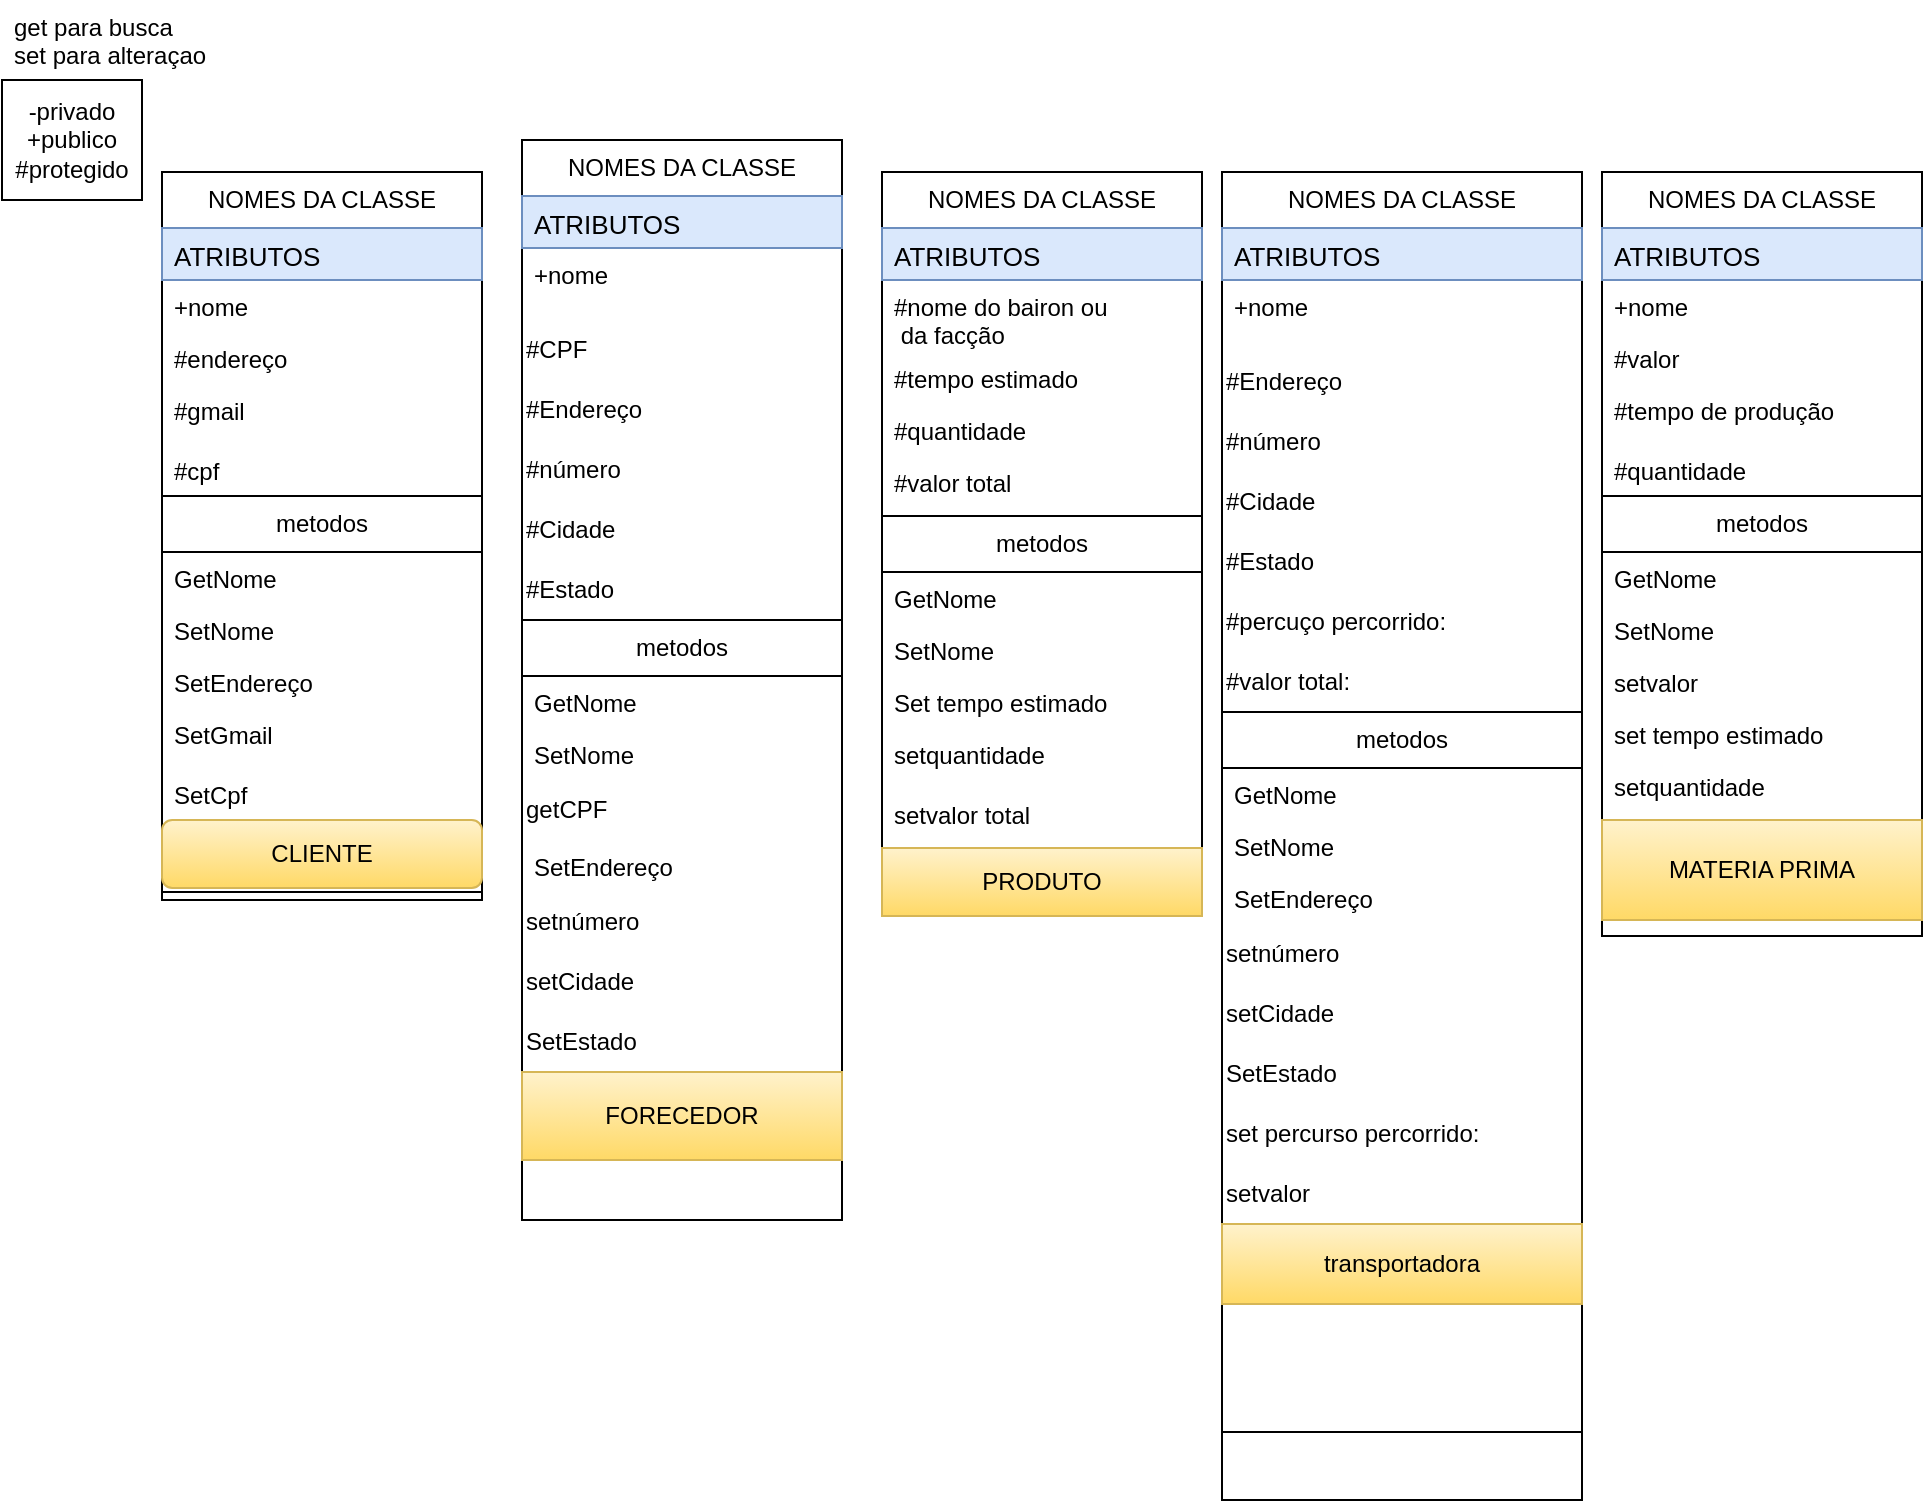 <mxfile version="24.6.2" type="device" pages="2">
  <diagram id="ZjsQD4Zn1ImO3mJ7yhCG" name="Página-3">
    <mxGraphModel dx="1647" dy="888" grid="1" gridSize="10" guides="1" tooltips="1" connect="1" arrows="1" fold="1" page="1" pageScale="1" pageWidth="827" pageHeight="1169" math="0" shadow="0">
      <root>
        <mxCell id="0" />
        <mxCell id="1" parent="0" />
        <mxCell id="WRBXZSsUEk65_wia63fD-1" value="-privado&lt;div&gt;+publico&lt;/div&gt;&lt;div&gt;#protegido&lt;/div&gt;" style="rounded=0;whiteSpace=wrap;html=1;" parent="1" vertex="1">
          <mxGeometry x="220" y="60" width="70" height="60" as="geometry" />
        </mxCell>
        <mxCell id="q6ItzHJo7vHOOcgsl3B0-2" value="NOMES DA CLASSE" style="swimlane;fontStyle=0;align=center;verticalAlign=top;childLayout=stackLayout;horizontal=1;startSize=28;horizontalStack=0;resizeParent=1;resizeLast=0;collapsible=1;marginBottom=0;rounded=0;shadow=0;strokeWidth=1;" parent="1" vertex="1">
          <mxGeometry x="300" y="106" width="160" height="364" as="geometry">
            <mxRectangle x="300" y="106" width="160" height="26" as="alternateBounds" />
          </mxGeometry>
        </mxCell>
        <mxCell id="q6ItzHJo7vHOOcgsl3B0-3" value="ATRIBUTOS" style="text;align=left;verticalAlign=top;spacingLeft=4;spacingRight=4;overflow=hidden;rotatable=0;points=[[0,0.5],[1,0.5]];portConstraint=eastwest;fontSize=13;fillColor=#dae8fc;strokeColor=#6c8ebf;" parent="q6ItzHJo7vHOOcgsl3B0-2" vertex="1">
          <mxGeometry y="28" width="160" height="26" as="geometry" />
        </mxCell>
        <mxCell id="qT6aoKN0gsv3qzWz-BWw-1" value="+nome" style="text;align=left;verticalAlign=top;spacingLeft=4;spacingRight=4;overflow=hidden;rotatable=0;points=[[0,0.5],[1,0.5]];portConstraint=eastwest;rounded=0;shadow=0;html=0;" parent="q6ItzHJo7vHOOcgsl3B0-2" vertex="1">
          <mxGeometry y="54" width="160" height="26" as="geometry" />
        </mxCell>
        <mxCell id="qT6aoKN0gsv3qzWz-BWw-3" value="#endereço" style="text;align=left;verticalAlign=top;spacingLeft=4;spacingRight=4;overflow=hidden;rotatable=0;points=[[0,0.5],[1,0.5]];portConstraint=eastwest;" parent="q6ItzHJo7vHOOcgsl3B0-2" vertex="1">
          <mxGeometry y="80" width="160" height="26" as="geometry" />
        </mxCell>
        <mxCell id="qT6aoKN0gsv3qzWz-BWw-4" value="#gmail" style="text;align=left;verticalAlign=top;spacingLeft=4;spacingRight=4;overflow=hidden;rotatable=0;points=[[0,0.5],[1,0.5]];portConstraint=eastwest;" parent="q6ItzHJo7vHOOcgsl3B0-2" vertex="1">
          <mxGeometry y="106" width="160" height="30" as="geometry" />
        </mxCell>
        <mxCell id="qT6aoKN0gsv3qzWz-BWw-5" value="#cpf" style="text;align=left;verticalAlign=top;spacingLeft=4;spacingRight=4;overflow=hidden;rotatable=0;points=[[0,0.5],[1,0.5]];portConstraint=eastwest;" parent="q6ItzHJo7vHOOcgsl3B0-2" vertex="1">
          <mxGeometry y="136" width="160" height="26" as="geometry" />
        </mxCell>
        <mxCell id="ZEnkZMyuvbOfhTVI-6Sg-18" value="metodos" style="swimlane;fontStyle=0;align=center;verticalAlign=top;childLayout=stackLayout;horizontal=1;startSize=28;horizontalStack=0;resizeParent=1;resizeLast=0;collapsible=1;marginBottom=0;rounded=0;shadow=0;strokeWidth=1;" parent="q6ItzHJo7vHOOcgsl3B0-2" vertex="1">
          <mxGeometry y="162" width="160" height="198" as="geometry">
            <mxRectangle x="550" y="140" width="160" height="26" as="alternateBounds" />
          </mxGeometry>
        </mxCell>
        <mxCell id="Az78sDmThMQOpENmXL_Y-1" value="GetNome" style="text;align=left;verticalAlign=top;spacingLeft=4;spacingRight=4;overflow=hidden;rotatable=0;points=[[0,0.5],[1,0.5]];portConstraint=eastwest;rounded=0;shadow=0;html=0;" parent="ZEnkZMyuvbOfhTVI-6Sg-18" vertex="1">
          <mxGeometry y="28" width="160" height="26" as="geometry" />
        </mxCell>
        <mxCell id="Az78sDmThMQOpENmXL_Y-2" value="SetNome" style="text;align=left;verticalAlign=top;spacingLeft=4;spacingRight=4;overflow=hidden;rotatable=0;points=[[0,0.5],[1,0.5]];portConstraint=eastwest;rounded=0;shadow=0;html=0;" parent="ZEnkZMyuvbOfhTVI-6Sg-18" vertex="1">
          <mxGeometry y="54" width="160" height="26" as="geometry" />
        </mxCell>
        <mxCell id="0FxYmiU8LyKzbmNp2-0B-2" value="SetEndereço" style="text;align=left;verticalAlign=top;spacingLeft=4;spacingRight=4;overflow=hidden;rotatable=0;points=[[0,0.5],[1,0.5]];portConstraint=eastwest;" parent="ZEnkZMyuvbOfhTVI-6Sg-18" vertex="1">
          <mxGeometry y="80" width="160" height="26" as="geometry" />
        </mxCell>
        <mxCell id="0FxYmiU8LyKzbmNp2-0B-4" value="SetGmail" style="text;align=left;verticalAlign=top;spacingLeft=4;spacingRight=4;overflow=hidden;rotatable=0;points=[[0,0.5],[1,0.5]];portConstraint=eastwest;" parent="ZEnkZMyuvbOfhTVI-6Sg-18" vertex="1">
          <mxGeometry y="106" width="160" height="30" as="geometry" />
        </mxCell>
        <mxCell id="0FxYmiU8LyKzbmNp2-0B-6" value="SetCpf" style="text;align=left;verticalAlign=top;spacingLeft=4;spacingRight=4;overflow=hidden;rotatable=0;points=[[0,0.5],[1,0.5]];portConstraint=eastwest;" parent="ZEnkZMyuvbOfhTVI-6Sg-18" vertex="1">
          <mxGeometry y="136" width="160" height="26" as="geometry" />
        </mxCell>
        <mxCell id="EC1mZTwHQ47Fe4fI_uGZ-62" value="CLIENTE" style="rounded=1;whiteSpace=wrap;html=1;align=center;fillColor=#fff2cc;strokeColor=#d6b656;gradientColor=#ffd966;" parent="ZEnkZMyuvbOfhTVI-6Sg-18" vertex="1">
          <mxGeometry y="162" width="160" height="34" as="geometry" />
        </mxCell>
        <mxCell id="qT6aoKN0gsv3qzWz-BWw-6" value="get para busca" style="text;align=left;verticalAlign=top;spacingLeft=4;spacingRight=4;overflow=hidden;rotatable=0;points=[[0,0.5],[1,0.5]];portConstraint=eastwest;" parent="1" vertex="1">
          <mxGeometry x="220" y="20" width="160" height="26" as="geometry" />
        </mxCell>
        <mxCell id="0FxYmiU8LyKzbmNp2-0B-7" value="set para alteraçao" style="text;align=left;verticalAlign=top;spacingLeft=4;spacingRight=4;overflow=hidden;rotatable=0;points=[[0,0.5],[1,0.5]];portConstraint=eastwest;" parent="1" vertex="1">
          <mxGeometry x="220" y="34" width="160" height="26" as="geometry" />
        </mxCell>
        <mxCell id="aaehcWfMfD1anEdCn3xq-43" value="NOMES DA CLASSE" style="swimlane;fontStyle=0;align=center;verticalAlign=top;childLayout=stackLayout;horizontal=1;startSize=28;horizontalStack=0;resizeParent=1;resizeLast=0;collapsible=1;marginBottom=0;rounded=0;shadow=0;strokeWidth=1;" parent="1" vertex="1">
          <mxGeometry x="660" y="106" width="160" height="372" as="geometry">
            <mxRectangle x="660" y="106" width="160" height="26" as="alternateBounds" />
          </mxGeometry>
        </mxCell>
        <mxCell id="aaehcWfMfD1anEdCn3xq-44" value="ATRIBUTOS" style="text;align=left;verticalAlign=top;spacingLeft=4;spacingRight=4;overflow=hidden;rotatable=0;points=[[0,0.5],[1,0.5]];portConstraint=eastwest;fontSize=13;fillColor=#dae8fc;strokeColor=#6c8ebf;" parent="aaehcWfMfD1anEdCn3xq-43" vertex="1">
          <mxGeometry y="28" width="160" height="26" as="geometry" />
        </mxCell>
        <mxCell id="aaehcWfMfD1anEdCn3xq-107" value="#nome do bairon ou&#xa; da facção" style="text;align=left;verticalAlign=top;spacingLeft=4;spacingRight=4;overflow=hidden;rotatable=0;points=[[0,0.5],[1,0.5]];portConstraint=eastwest;rounded=0;shadow=0;html=0;" parent="aaehcWfMfD1anEdCn3xq-43" vertex="1">
          <mxGeometry y="54" width="160" height="36" as="geometry" />
        </mxCell>
        <mxCell id="aaehcWfMfD1anEdCn3xq-45" value="#tempo estimado" style="text;align=left;verticalAlign=top;spacingLeft=4;spacingRight=4;overflow=hidden;rotatable=0;points=[[0,0.5],[1,0.5]];portConstraint=eastwest;rounded=0;shadow=0;html=0;" parent="aaehcWfMfD1anEdCn3xq-43" vertex="1">
          <mxGeometry y="90" width="160" height="26" as="geometry" />
        </mxCell>
        <mxCell id="aaehcWfMfD1anEdCn3xq-46" value="#quantidade" style="text;align=left;verticalAlign=top;spacingLeft=4;spacingRight=4;overflow=hidden;rotatable=0;points=[[0,0.5],[1,0.5]];portConstraint=eastwest;" parent="aaehcWfMfD1anEdCn3xq-43" vertex="1">
          <mxGeometry y="116" width="160" height="26" as="geometry" />
        </mxCell>
        <mxCell id="aaehcWfMfD1anEdCn3xq-47" value="#valor total" style="text;align=left;verticalAlign=top;spacingLeft=4;spacingRight=4;overflow=hidden;rotatable=0;points=[[0,0.5],[1,0.5]];portConstraint=eastwest;" parent="aaehcWfMfD1anEdCn3xq-43" vertex="1">
          <mxGeometry y="142" width="160" height="30" as="geometry" />
        </mxCell>
        <mxCell id="aaehcWfMfD1anEdCn3xq-49" value="metodos" style="swimlane;fontStyle=0;align=center;verticalAlign=top;childLayout=stackLayout;horizontal=1;startSize=28;horizontalStack=0;resizeParent=1;resizeLast=0;collapsible=1;marginBottom=0;rounded=0;shadow=0;strokeWidth=1;" parent="aaehcWfMfD1anEdCn3xq-43" vertex="1">
          <mxGeometry y="172" width="160" height="200" as="geometry">
            <mxRectangle x="550" y="140" width="160" height="26" as="alternateBounds" />
          </mxGeometry>
        </mxCell>
        <mxCell id="aaehcWfMfD1anEdCn3xq-50" value="GetNome" style="text;align=left;verticalAlign=top;spacingLeft=4;spacingRight=4;overflow=hidden;rotatable=0;points=[[0,0.5],[1,0.5]];portConstraint=eastwest;rounded=0;shadow=0;html=0;" parent="aaehcWfMfD1anEdCn3xq-49" vertex="1">
          <mxGeometry y="28" width="160" height="26" as="geometry" />
        </mxCell>
        <mxCell id="aaehcWfMfD1anEdCn3xq-51" value="SetNome" style="text;align=left;verticalAlign=top;spacingLeft=4;spacingRight=4;overflow=hidden;rotatable=0;points=[[0,0.5],[1,0.5]];portConstraint=eastwest;rounded=0;shadow=0;html=0;" parent="aaehcWfMfD1anEdCn3xq-49" vertex="1">
          <mxGeometry y="54" width="160" height="26" as="geometry" />
        </mxCell>
        <mxCell id="aaehcWfMfD1anEdCn3xq-53" value="Set tempo estimado" style="text;align=left;verticalAlign=top;spacingLeft=4;spacingRight=4;overflow=hidden;rotatable=0;points=[[0,0.5],[1,0.5]];portConstraint=eastwest;" parent="aaehcWfMfD1anEdCn3xq-49" vertex="1">
          <mxGeometry y="80" width="160" height="26" as="geometry" />
        </mxCell>
        <mxCell id="cxytRGpuZH2Rge3tWL7D-2" value="setquantidade" style="text;align=left;verticalAlign=top;spacingLeft=4;spacingRight=4;overflow=hidden;rotatable=0;points=[[0,0.5],[1,0.5]];portConstraint=eastwest;" parent="aaehcWfMfD1anEdCn3xq-49" vertex="1">
          <mxGeometry y="106" width="160" height="30" as="geometry" />
        </mxCell>
        <mxCell id="cxytRGpuZH2Rge3tWL7D-3" value="setvalor total" style="text;align=left;verticalAlign=top;spacingLeft=4;spacingRight=4;overflow=hidden;rotatable=0;points=[[0,0.5],[1,0.5]];portConstraint=eastwest;" parent="aaehcWfMfD1anEdCn3xq-49" vertex="1">
          <mxGeometry y="136" width="160" height="30" as="geometry" />
        </mxCell>
        <mxCell id="aaehcWfMfD1anEdCn3xq-58" value="PRODUTO" style="rounded=1;whiteSpace=wrap;html=1;align=center;fillColor=#fff2cc;strokeColor=#d6b656;gradientColor=#ffd966;arcSize=0;" parent="aaehcWfMfD1anEdCn3xq-49" vertex="1">
          <mxGeometry y="166" width="160" height="34" as="geometry" />
        </mxCell>
        <mxCell id="aaehcWfMfD1anEdCn3xq-91" value="NOMES DA CLASSE" style="swimlane;fontStyle=0;align=center;verticalAlign=top;childLayout=stackLayout;horizontal=1;startSize=28;horizontalStack=0;resizeParent=1;resizeLast=0;collapsible=1;marginBottom=0;rounded=0;shadow=0;strokeWidth=1;" parent="1" vertex="1">
          <mxGeometry x="1020" y="106" width="160" height="382" as="geometry">
            <mxRectangle x="1030" y="106" width="160" height="26" as="alternateBounds" />
          </mxGeometry>
        </mxCell>
        <mxCell id="aaehcWfMfD1anEdCn3xq-92" value="ATRIBUTOS" style="text;align=left;verticalAlign=top;spacingLeft=4;spacingRight=4;overflow=hidden;rotatable=0;points=[[0,0.5],[1,0.5]];portConstraint=eastwest;fontSize=13;fillColor=#dae8fc;strokeColor=#6c8ebf;" parent="aaehcWfMfD1anEdCn3xq-91" vertex="1">
          <mxGeometry y="28" width="160" height="26" as="geometry" />
        </mxCell>
        <mxCell id="aaehcWfMfD1anEdCn3xq-93" value="+nome" style="text;align=left;verticalAlign=top;spacingLeft=4;spacingRight=4;overflow=hidden;rotatable=0;points=[[0,0.5],[1,0.5]];portConstraint=eastwest;rounded=0;shadow=0;html=0;" parent="aaehcWfMfD1anEdCn3xq-91" vertex="1">
          <mxGeometry y="54" width="160" height="26" as="geometry" />
        </mxCell>
        <mxCell id="aaehcWfMfD1anEdCn3xq-94" value="#valor" style="text;align=left;verticalAlign=top;spacingLeft=4;spacingRight=4;overflow=hidden;rotatable=0;points=[[0,0.5],[1,0.5]];portConstraint=eastwest;" parent="aaehcWfMfD1anEdCn3xq-91" vertex="1">
          <mxGeometry y="80" width="160" height="26" as="geometry" />
        </mxCell>
        <mxCell id="aaehcWfMfD1anEdCn3xq-95" value="#tempo de produção" style="text;align=left;verticalAlign=top;spacingLeft=4;spacingRight=4;overflow=hidden;rotatable=0;points=[[0,0.5],[1,0.5]];portConstraint=eastwest;" parent="aaehcWfMfD1anEdCn3xq-91" vertex="1">
          <mxGeometry y="106" width="160" height="30" as="geometry" />
        </mxCell>
        <mxCell id="aaehcWfMfD1anEdCn3xq-96" value="#quantidade" style="text;align=left;verticalAlign=top;spacingLeft=4;spacingRight=4;overflow=hidden;rotatable=0;points=[[0,0.5],[1,0.5]];portConstraint=eastwest;" parent="aaehcWfMfD1anEdCn3xq-91" vertex="1">
          <mxGeometry y="136" width="160" height="26" as="geometry" />
        </mxCell>
        <mxCell id="aaehcWfMfD1anEdCn3xq-97" value="metodos" style="swimlane;fontStyle=0;align=center;verticalAlign=top;childLayout=stackLayout;horizontal=1;startSize=28;horizontalStack=0;resizeParent=1;resizeLast=0;collapsible=1;marginBottom=0;rounded=0;shadow=0;strokeWidth=1;" parent="aaehcWfMfD1anEdCn3xq-91" vertex="1">
          <mxGeometry y="162" width="160" height="220" as="geometry">
            <mxRectangle x="550" y="140" width="160" height="26" as="alternateBounds" />
          </mxGeometry>
        </mxCell>
        <mxCell id="aaehcWfMfD1anEdCn3xq-98" value="GetNome" style="text;align=left;verticalAlign=top;spacingLeft=4;spacingRight=4;overflow=hidden;rotatable=0;points=[[0,0.5],[1,0.5]];portConstraint=eastwest;rounded=0;shadow=0;html=0;" parent="aaehcWfMfD1anEdCn3xq-97" vertex="1">
          <mxGeometry y="28" width="160" height="26" as="geometry" />
        </mxCell>
        <mxCell id="aaehcWfMfD1anEdCn3xq-99" value="SetNome" style="text;align=left;verticalAlign=top;spacingLeft=4;spacingRight=4;overflow=hidden;rotatable=0;points=[[0,0.5],[1,0.5]];portConstraint=eastwest;rounded=0;shadow=0;html=0;" parent="aaehcWfMfD1anEdCn3xq-97" vertex="1">
          <mxGeometry y="54" width="160" height="26" as="geometry" />
        </mxCell>
        <mxCell id="aaehcWfMfD1anEdCn3xq-100" value="setvalor" style="text;align=left;verticalAlign=top;spacingLeft=4;spacingRight=4;overflow=hidden;rotatable=0;points=[[0,0.5],[1,0.5]];portConstraint=eastwest;" parent="aaehcWfMfD1anEdCn3xq-97" vertex="1">
          <mxGeometry y="80" width="160" height="26" as="geometry" />
        </mxCell>
        <mxCell id="aaehcWfMfD1anEdCn3xq-101" value="set tempo estimado" style="text;align=left;verticalAlign=top;spacingLeft=4;spacingRight=4;overflow=hidden;rotatable=0;points=[[0,0.5],[1,0.5]];portConstraint=eastwest;" parent="aaehcWfMfD1anEdCn3xq-97" vertex="1">
          <mxGeometry y="106" width="160" height="26" as="geometry" />
        </mxCell>
        <mxCell id="aaehcWfMfD1anEdCn3xq-102" value="setquantidade" style="text;align=left;verticalAlign=top;spacingLeft=4;spacingRight=4;overflow=hidden;rotatable=0;points=[[0,0.5],[1,0.5]];portConstraint=eastwest;" parent="aaehcWfMfD1anEdCn3xq-97" vertex="1">
          <mxGeometry y="132" width="160" height="30" as="geometry" />
        </mxCell>
        <mxCell id="aaehcWfMfD1anEdCn3xq-106" value="MATERIA PRIMA" style="rounded=1;whiteSpace=wrap;html=1;align=center;fillColor=#fff2cc;strokeColor=#d6b656;gradientColor=#ffd966;arcSize=0;" parent="aaehcWfMfD1anEdCn3xq-97" vertex="1">
          <mxGeometry y="162" width="160" height="50" as="geometry" />
        </mxCell>
        <mxCell id="rOzvVm24FOXjEBTGvQ9s-1" value="NOMES DA CLASSE" style="swimlane;fontStyle=0;align=center;verticalAlign=top;childLayout=stackLayout;horizontal=1;startSize=28;horizontalStack=0;resizeParent=1;resizeLast=0;collapsible=1;marginBottom=0;rounded=0;shadow=0;strokeWidth=1;" parent="1" vertex="1">
          <mxGeometry x="830" y="106" width="180" height="664" as="geometry">
            <mxRectangle x="830" y="106" width="160" height="26" as="alternateBounds" />
          </mxGeometry>
        </mxCell>
        <mxCell id="rOzvVm24FOXjEBTGvQ9s-2" value="ATRIBUTOS" style="text;align=left;verticalAlign=top;spacingLeft=4;spacingRight=4;overflow=hidden;rotatable=0;points=[[0,0.5],[1,0.5]];portConstraint=eastwest;fontSize=13;fillColor=#dae8fc;strokeColor=#6c8ebf;" parent="rOzvVm24FOXjEBTGvQ9s-1" vertex="1">
          <mxGeometry y="28" width="180" height="26" as="geometry" />
        </mxCell>
        <mxCell id="rOzvVm24FOXjEBTGvQ9s-3" value="+nome" style="text;align=left;verticalAlign=top;spacingLeft=4;spacingRight=4;overflow=hidden;rotatable=0;points=[[0,0.5],[1,0.5]];portConstraint=eastwest;rounded=0;shadow=0;html=0;" parent="rOzvVm24FOXjEBTGvQ9s-1" vertex="1">
          <mxGeometry y="54" width="180" height="36" as="geometry" />
        </mxCell>
        <mxCell id="rOzvVm24FOXjEBTGvQ9s-5" value="#Endereço&amp;nbsp; &amp;nbsp; &amp;nbsp; &amp;nbsp; &amp;nbsp; &amp;nbsp; &amp;nbsp; &amp;nbsp; &amp;nbsp; &amp;nbsp; &amp;nbsp; &amp;nbsp; &amp;nbsp;" style="text;html=1;align=left;verticalAlign=middle;whiteSpace=wrap;rounded=0;" parent="rOzvVm24FOXjEBTGvQ9s-1" vertex="1">
          <mxGeometry y="90" width="180" height="30" as="geometry" />
        </mxCell>
        <mxCell id="rOzvVm24FOXjEBTGvQ9s-6" value="#número&amp;nbsp; &amp;nbsp; &amp;nbsp; &amp;nbsp; &amp;nbsp; &amp;nbsp; &amp;nbsp; &amp;nbsp; &amp;nbsp; &amp;nbsp; &amp;nbsp; &amp;nbsp; &amp;nbsp; &amp;nbsp;&amp;nbsp;" style="text;html=1;align=left;verticalAlign=middle;whiteSpace=wrap;rounded=0;" parent="rOzvVm24FOXjEBTGvQ9s-1" vertex="1">
          <mxGeometry y="120" width="180" height="30" as="geometry" />
        </mxCell>
        <mxCell id="rOzvVm24FOXjEBTGvQ9s-7" value="#Cidade&amp;nbsp; &amp;nbsp; &amp;nbsp; &amp;nbsp; &amp;nbsp; &amp;nbsp; &amp;nbsp; &amp;nbsp; &amp;nbsp; &amp;nbsp; &amp;nbsp; &amp;nbsp; &amp;nbsp; &amp;nbsp; &amp;nbsp;" style="text;html=1;align=left;verticalAlign=middle;whiteSpace=wrap;rounded=0;" parent="rOzvVm24FOXjEBTGvQ9s-1" vertex="1">
          <mxGeometry y="150" width="180" height="30" as="geometry" />
        </mxCell>
        <mxCell id="rOzvVm24FOXjEBTGvQ9s-8" value="#Estado&amp;nbsp; &amp;nbsp; &amp;nbsp; &amp;nbsp; &amp;nbsp; &amp;nbsp; &amp;nbsp; &amp;nbsp; &amp;nbsp; &amp;nbsp; &amp;nbsp; &amp;nbsp; &amp;nbsp; &amp;nbsp;&amp;nbsp;" style="text;html=1;align=left;verticalAlign=middle;whiteSpace=wrap;rounded=0;" parent="rOzvVm24FOXjEBTGvQ9s-1" vertex="1">
          <mxGeometry y="180" width="180" height="30" as="geometry" />
        </mxCell>
        <mxCell id="rOzvVm24FOXjEBTGvQ9s-64" value="#percuço percorrido:" style="text;html=1;align=left;verticalAlign=middle;whiteSpace=wrap;rounded=0;" parent="rOzvVm24FOXjEBTGvQ9s-1" vertex="1">
          <mxGeometry y="210" width="180" height="30" as="geometry" />
        </mxCell>
        <mxCell id="rOzvVm24FOXjEBTGvQ9s-66" value="#valor total:" style="text;html=1;align=left;verticalAlign=middle;whiteSpace=wrap;rounded=0;" parent="rOzvVm24FOXjEBTGvQ9s-1" vertex="1">
          <mxGeometry y="240" width="180" height="30" as="geometry" />
        </mxCell>
        <mxCell id="rOzvVm24FOXjEBTGvQ9s-12" value="metodos" style="swimlane;fontStyle=0;align=center;verticalAlign=top;childLayout=stackLayout;horizontal=1;startSize=28;horizontalStack=0;resizeParent=1;resizeLast=0;collapsible=1;marginBottom=0;rounded=0;shadow=0;strokeWidth=1;" parent="rOzvVm24FOXjEBTGvQ9s-1" vertex="1">
          <mxGeometry y="270" width="180" height="360" as="geometry">
            <mxRectangle x="550" y="140" width="160" height="26" as="alternateBounds" />
          </mxGeometry>
        </mxCell>
        <mxCell id="rOzvVm24FOXjEBTGvQ9s-13" value="GetNome" style="text;align=left;verticalAlign=top;spacingLeft=4;spacingRight=4;overflow=hidden;rotatable=0;points=[[0,0.5],[1,0.5]];portConstraint=eastwest;rounded=0;shadow=0;html=0;" parent="rOzvVm24FOXjEBTGvQ9s-12" vertex="1">
          <mxGeometry y="28" width="180" height="26" as="geometry" />
        </mxCell>
        <mxCell id="rOzvVm24FOXjEBTGvQ9s-14" value="SetNome" style="text;align=left;verticalAlign=top;spacingLeft=4;spacingRight=4;overflow=hidden;rotatable=0;points=[[0,0.5],[1,0.5]];portConstraint=eastwest;rounded=0;shadow=0;html=0;" parent="rOzvVm24FOXjEBTGvQ9s-12" vertex="1">
          <mxGeometry y="54" width="180" height="26" as="geometry" />
        </mxCell>
        <mxCell id="rOzvVm24FOXjEBTGvQ9s-17" value="SetEndereço" style="text;align=left;verticalAlign=top;spacingLeft=4;spacingRight=4;overflow=hidden;rotatable=0;points=[[0,0.5],[1,0.5]];portConstraint=eastwest;" parent="rOzvVm24FOXjEBTGvQ9s-12" vertex="1">
          <mxGeometry y="80" width="180" height="26" as="geometry" />
        </mxCell>
        <mxCell id="rOzvVm24FOXjEBTGvQ9s-19" value="setnúmero&amp;nbsp; &amp;nbsp; &amp;nbsp; &amp;nbsp; &amp;nbsp; &amp;nbsp; &amp;nbsp; &amp;nbsp; &amp;nbsp; &amp;nbsp; &amp;nbsp; &amp;nbsp; &amp;nbsp; &amp;nbsp;&amp;nbsp;" style="text;html=1;align=left;verticalAlign=middle;whiteSpace=wrap;rounded=0;" parent="rOzvVm24FOXjEBTGvQ9s-12" vertex="1">
          <mxGeometry y="106" width="180" height="30" as="geometry" />
        </mxCell>
        <mxCell id="rOzvVm24FOXjEBTGvQ9s-21" value="setCidade&amp;nbsp; &amp;nbsp; &amp;nbsp; &amp;nbsp; &amp;nbsp; &amp;nbsp; &amp;nbsp; &amp;nbsp; &amp;nbsp; &amp;nbsp; &amp;nbsp; &amp;nbsp; &amp;nbsp; &amp;nbsp; &amp;nbsp;" style="text;html=1;align=left;verticalAlign=middle;whiteSpace=wrap;rounded=0;" parent="rOzvVm24FOXjEBTGvQ9s-12" vertex="1">
          <mxGeometry y="136" width="180" height="30" as="geometry" />
        </mxCell>
        <mxCell id="rOzvVm24FOXjEBTGvQ9s-23" value="SetEstado&amp;nbsp; &amp;nbsp; &amp;nbsp; &amp;nbsp; &amp;nbsp; &amp;nbsp; &amp;nbsp; &amp;nbsp; &amp;nbsp; &amp;nbsp; &amp;nbsp; &amp;nbsp; &amp;nbsp; &amp;nbsp;&amp;nbsp;" style="text;html=1;align=left;verticalAlign=middle;whiteSpace=wrap;rounded=0;" parent="rOzvVm24FOXjEBTGvQ9s-12" vertex="1">
          <mxGeometry y="166" width="180" height="30" as="geometry" />
        </mxCell>
        <mxCell id="Oz4n_GT9XKMRrnQwDMzh-4" value="set percurso percorrido:&lt;span style=&quot;color: rgba(0, 0, 0, 0); font-family: monospace; font-size: 0px; text-wrap: nowrap;&quot;&gt;%3CmxGraphModel%3E%3Croot%3E%3CmxCell%20id%3D%220%22%2F%3E%3CmxCell%20id%3D%221%22%20parent%3D%220%22%2F%3E%3CmxCell%20id%3D%222%22%20value%3D%22Setpais%22%20style%3D%22text%3Bhtml%3D1%3Balign%3Dleft%3BverticalAlign%3Dmiddle%3BwhiteSpace%3Dwrap%3Brounded%3D0%3B%22%20vertex%3D%221%22%20parent%3D%221%22%3E%3CmxGeometry%20x%3D%22830%22%20y%3D%22688%22%20width%3D%22180%22%20height%3D%2230%22%20as%3D%22geometry%22%2F%3E%3C%2FmxCell%3E%3C%2Froot%3E%3C%2FmxGraphModel%3E&lt;/span&gt;&lt;span style=&quot;color: rgba(0, 0, 0, 0); font-family: monospace; font-size: 0px; text-wrap: nowrap;&quot;&gt;%3CmxGraphModel%3E%3Croot%3E%3CmxCell%20id%3D%220%22%2F%3E%3CmxCell%20id%3D%221%22%20parent%3D%220%22%2F%3E%3CmxCell%20id%3D%222%22%20value%3D%22Setpais%22%20style%3D%22text%3Bhtml%3D1%3Balign%3Dleft%3BverticalAlign%3Dmiddle%3BwhiteSpace%3Dwrap%3Brounded%3D0%3B%22%20vertex%3D%221%22%20parent%3D%221%22%3E%3CmxGeometry%20x%3D%22830%22%20y%3D%22688%22%20width%3D%22180%22%20height%3D%2230%22%20as%3D%22geometry%22%2F%3E%3C%2FmxCell%3E%3C%2Froot%3E%3C%2FmxGraphModel%3E&lt;/span&gt;" style="text;html=1;align=left;verticalAlign=middle;whiteSpace=wrap;rounded=0;" parent="rOzvVm24FOXjEBTGvQ9s-12" vertex="1">
          <mxGeometry y="196" width="180" height="30" as="geometry" />
        </mxCell>
        <mxCell id="Oz4n_GT9XKMRrnQwDMzh-5" value="setvalor" style="text;html=1;align=left;verticalAlign=middle;whiteSpace=wrap;rounded=0;" parent="rOzvVm24FOXjEBTGvQ9s-12" vertex="1">
          <mxGeometry y="226" width="180" height="30" as="geometry" />
        </mxCell>
        <mxCell id="rOzvVm24FOXjEBTGvQ9s-32" value="transportadora" style="rounded=1;whiteSpace=wrap;html=1;align=center;fillColor=#fff2cc;strokeColor=#d6b656;gradientColor=#ffd966;arcSize=0;" parent="rOzvVm24FOXjEBTGvQ9s-12" vertex="1">
          <mxGeometry y="256" width="180" height="40" as="geometry" />
        </mxCell>
        <mxCell id="aaehcWfMfD1anEdCn3xq-1" value="NOMES DA CLASSE" style="swimlane;fontStyle=0;align=center;verticalAlign=top;childLayout=stackLayout;horizontal=1;startSize=28;horizontalStack=0;resizeParent=1;resizeLast=0;collapsible=1;marginBottom=0;rounded=0;shadow=0;strokeWidth=1;" parent="1" vertex="1">
          <mxGeometry x="480" y="90" width="160" height="540" as="geometry">
            <mxRectangle x="480" y="106" width="160" height="26" as="alternateBounds" />
          </mxGeometry>
        </mxCell>
        <mxCell id="aaehcWfMfD1anEdCn3xq-2" value="ATRIBUTOS" style="text;align=left;verticalAlign=top;spacingLeft=4;spacingRight=4;overflow=hidden;rotatable=0;points=[[0,0.5],[1,0.5]];portConstraint=eastwest;fontSize=13;fillColor=#dae8fc;strokeColor=#6c8ebf;" parent="aaehcWfMfD1anEdCn3xq-1" vertex="1">
          <mxGeometry y="28" width="160" height="26" as="geometry" />
        </mxCell>
        <mxCell id="aaehcWfMfD1anEdCn3xq-3" value="+nome" style="text;align=left;verticalAlign=top;spacingLeft=4;spacingRight=4;overflow=hidden;rotatable=0;points=[[0,0.5],[1,0.5]];portConstraint=eastwest;rounded=0;shadow=0;html=0;" parent="aaehcWfMfD1anEdCn3xq-1" vertex="1">
          <mxGeometry y="54" width="160" height="36" as="geometry" />
        </mxCell>
        <mxCell id="aaehcWfMfD1anEdCn3xq-17" value="#CPF&amp;nbsp; &amp;nbsp; &amp;nbsp; &amp;nbsp; &amp;nbsp; &amp;nbsp; &amp;nbsp; &amp;nbsp; &amp;nbsp; &amp;nbsp; &amp;nbsp; &amp;nbsp; &amp;nbsp; &amp;nbsp; &amp;nbsp; &amp;nbsp; &amp;nbsp;" style="text;html=1;align=left;verticalAlign=middle;whiteSpace=wrap;rounded=0;" parent="aaehcWfMfD1anEdCn3xq-1" vertex="1">
          <mxGeometry y="90" width="160" height="30" as="geometry" />
        </mxCell>
        <mxCell id="aaehcWfMfD1anEdCn3xq-18" value="#Endereço&amp;nbsp; &amp;nbsp; &amp;nbsp; &amp;nbsp; &amp;nbsp; &amp;nbsp; &amp;nbsp; &amp;nbsp; &amp;nbsp; &amp;nbsp; &amp;nbsp; &amp;nbsp; &amp;nbsp;" style="text;html=1;align=left;verticalAlign=middle;whiteSpace=wrap;rounded=0;" parent="aaehcWfMfD1anEdCn3xq-1" vertex="1">
          <mxGeometry y="120" width="160" height="30" as="geometry" />
        </mxCell>
        <mxCell id="aaehcWfMfD1anEdCn3xq-19" value="#número&amp;nbsp; &amp;nbsp; &amp;nbsp; &amp;nbsp; &amp;nbsp; &amp;nbsp; &amp;nbsp; &amp;nbsp; &amp;nbsp; &amp;nbsp; &amp;nbsp; &amp;nbsp; &amp;nbsp; &amp;nbsp;&amp;nbsp;" style="text;html=1;align=left;verticalAlign=middle;whiteSpace=wrap;rounded=0;" parent="aaehcWfMfD1anEdCn3xq-1" vertex="1">
          <mxGeometry y="150" width="160" height="30" as="geometry" />
        </mxCell>
        <mxCell id="aaehcWfMfD1anEdCn3xq-20" value="#Cidade&amp;nbsp; &amp;nbsp; &amp;nbsp; &amp;nbsp; &amp;nbsp; &amp;nbsp; &amp;nbsp; &amp;nbsp; &amp;nbsp; &amp;nbsp; &amp;nbsp; &amp;nbsp; &amp;nbsp; &amp;nbsp; &amp;nbsp;" style="text;html=1;align=left;verticalAlign=middle;whiteSpace=wrap;rounded=0;" parent="aaehcWfMfD1anEdCn3xq-1" vertex="1">
          <mxGeometry y="180" width="160" height="30" as="geometry" />
        </mxCell>
        <mxCell id="aaehcWfMfD1anEdCn3xq-21" value="#Estado&amp;nbsp; &amp;nbsp; &amp;nbsp; &amp;nbsp; &amp;nbsp; &amp;nbsp; &amp;nbsp; &amp;nbsp; &amp;nbsp; &amp;nbsp; &amp;nbsp; &amp;nbsp; &amp;nbsp; &amp;nbsp;&amp;nbsp;" style="text;html=1;align=left;verticalAlign=middle;whiteSpace=wrap;rounded=0;" parent="aaehcWfMfD1anEdCn3xq-1" vertex="1">
          <mxGeometry y="210" width="160" height="30" as="geometry" />
        </mxCell>
        <mxCell id="aaehcWfMfD1anEdCn3xq-7" value="metodos" style="swimlane;fontStyle=0;align=center;verticalAlign=top;childLayout=stackLayout;horizontal=1;startSize=28;horizontalStack=0;resizeParent=1;resizeLast=0;collapsible=1;marginBottom=0;rounded=0;shadow=0;strokeWidth=1;" parent="aaehcWfMfD1anEdCn3xq-1" vertex="1">
          <mxGeometry y="240" width="160" height="300" as="geometry">
            <mxRectangle x="550" y="140" width="160" height="26" as="alternateBounds" />
          </mxGeometry>
        </mxCell>
        <mxCell id="aaehcWfMfD1anEdCn3xq-8" value="GetNome" style="text;align=left;verticalAlign=top;spacingLeft=4;spacingRight=4;overflow=hidden;rotatable=0;points=[[0,0.5],[1,0.5]];portConstraint=eastwest;rounded=0;shadow=0;html=0;" parent="aaehcWfMfD1anEdCn3xq-7" vertex="1">
          <mxGeometry y="28" width="160" height="26" as="geometry" />
        </mxCell>
        <mxCell id="aaehcWfMfD1anEdCn3xq-9" value="SetNome" style="text;align=left;verticalAlign=top;spacingLeft=4;spacingRight=4;overflow=hidden;rotatable=0;points=[[0,0.5],[1,0.5]];portConstraint=eastwest;rounded=0;shadow=0;html=0;" parent="aaehcWfMfD1anEdCn3xq-7" vertex="1">
          <mxGeometry y="54" width="160" height="26" as="geometry" />
        </mxCell>
        <mxCell id="aaehcWfMfD1anEdCn3xq-25" value="get&lt;span style=&quot;background-color: initial;&quot;&gt;CPF&amp;nbsp; &amp;nbsp; &amp;nbsp; &amp;nbsp; &amp;nbsp; &amp;nbsp; &amp;nbsp; &amp;nbsp; &amp;nbsp; &amp;nbsp; &amp;nbsp; &amp;nbsp; &amp;nbsp; &amp;nbsp; &amp;nbsp; &amp;nbsp; &amp;nbsp;&lt;/span&gt;" style="text;html=1;align=left;verticalAlign=middle;whiteSpace=wrap;rounded=0;" parent="aaehcWfMfD1anEdCn3xq-7" vertex="1">
          <mxGeometry y="80" width="160" height="30" as="geometry" />
        </mxCell>
        <mxCell id="aaehcWfMfD1anEdCn3xq-11" value="SetEndereço" style="text;align=left;verticalAlign=top;spacingLeft=4;spacingRight=4;overflow=hidden;rotatable=0;points=[[0,0.5],[1,0.5]];portConstraint=eastwest;" parent="aaehcWfMfD1anEdCn3xq-7" vertex="1">
          <mxGeometry y="110" width="160" height="26" as="geometry" />
        </mxCell>
        <mxCell id="aaehcWfMfD1anEdCn3xq-30" value="setnúmero&amp;nbsp; &amp;nbsp; &amp;nbsp; &amp;nbsp; &amp;nbsp; &amp;nbsp; &amp;nbsp; &amp;nbsp; &amp;nbsp; &amp;nbsp; &amp;nbsp; &amp;nbsp; &amp;nbsp; &amp;nbsp;&amp;nbsp;" style="text;html=1;align=left;verticalAlign=middle;whiteSpace=wrap;rounded=0;" parent="aaehcWfMfD1anEdCn3xq-7" vertex="1">
          <mxGeometry y="136" width="160" height="30" as="geometry" />
        </mxCell>
        <mxCell id="aaehcWfMfD1anEdCn3xq-32" value="setCidade&amp;nbsp; &amp;nbsp; &amp;nbsp; &amp;nbsp; &amp;nbsp; &amp;nbsp; &amp;nbsp; &amp;nbsp; &amp;nbsp; &amp;nbsp; &amp;nbsp; &amp;nbsp; &amp;nbsp; &amp;nbsp; &amp;nbsp;" style="text;html=1;align=left;verticalAlign=middle;whiteSpace=wrap;rounded=0;" parent="aaehcWfMfD1anEdCn3xq-7" vertex="1">
          <mxGeometry y="166" width="160" height="30" as="geometry" />
        </mxCell>
        <mxCell id="aaehcWfMfD1anEdCn3xq-34" value="SetEstado&amp;nbsp; &amp;nbsp; &amp;nbsp; &amp;nbsp; &amp;nbsp; &amp;nbsp; &amp;nbsp; &amp;nbsp; &amp;nbsp; &amp;nbsp; &amp;nbsp; &amp;nbsp; &amp;nbsp; &amp;nbsp;&amp;nbsp;" style="text;html=1;align=left;verticalAlign=middle;whiteSpace=wrap;rounded=0;" parent="aaehcWfMfD1anEdCn3xq-7" vertex="1">
          <mxGeometry y="196" width="160" height="30" as="geometry" />
        </mxCell>
        <mxCell id="aaehcWfMfD1anEdCn3xq-16" value="FORECEDOR" style="rounded=1;whiteSpace=wrap;html=1;align=center;fillColor=#fff2cc;strokeColor=#d6b656;gradientColor=#ffd966;arcSize=0;" parent="aaehcWfMfD1anEdCn3xq-7" vertex="1">
          <mxGeometry y="226" width="160" height="44" as="geometry" />
        </mxCell>
      </root>
    </mxGraphModel>
  </diagram>
  <diagram id="A9KQUS3Q378S-vJHKeFU" name="Página-2">
    <mxGraphModel dx="1647" dy="888" grid="1" gridSize="10" guides="1" tooltips="1" connect="1" arrows="1" fold="1" page="1" pageScale="1" pageWidth="827" pageHeight="1169" math="0" shadow="0">
      <root>
        <mxCell id="0" />
        <mxCell id="1" parent="0" />
      </root>
    </mxGraphModel>
  </diagram>
</mxfile>
